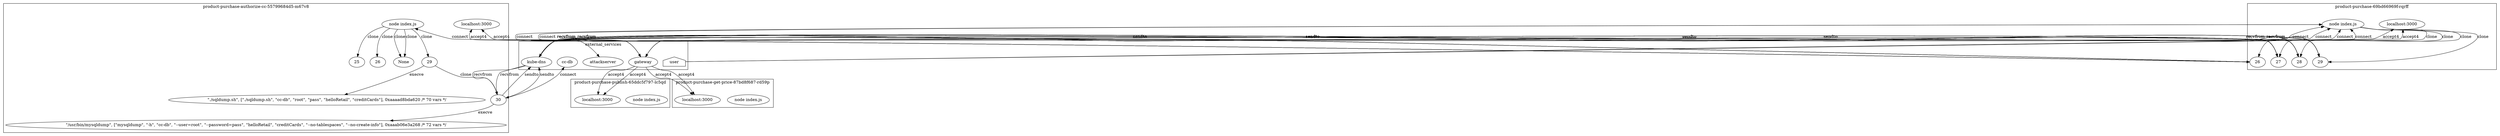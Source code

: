 digraph G {
	subgraph "cluster_ product-purchase-publish-65ddc5f797-lc5qd " {
		label=" product-purchase-publish-65ddc5f797-lc5qd "
		12642 [label="node index.js"]
		"product-purchase-publish_localhost_3000" [label="localhost:3000"]
		"product-purchase-publish_localhost_3000" [label="localhost:3000"]
	}
	subgraph "cluster_ product-purchase-authorize-cc-55799684d5-m67v8 " {
		label=" product-purchase-authorize-cc-55799684d5-m67v8 "
		13585 [label="node index.js"]
		"product-purchase-authorize-cc_localhost_3000" [label="localhost:3000"]
		"product-purchase-authorize-cc_localhost_3000" [label="localhost:3000"]
		13585 -> 16947 [label=clone]
		13585 -> 16958 [label=clone]
		13585 -> None [label=clone]
		13585 -> None [label=clone]
		13585 -> 17416 [label=clone]
		16947 [label=25]
		16958 [label=26]
		17416 [label=29]
		" product-purchase-authorize-cc-55799684d5-m67v8 _./sqldump.sh cc-db root pass helloRetail creditCards" [label="\"./sqldump.sh\", [\"./sqldump.sh\", \"cc-db\", \"root\", \"pass\", \"helloRetail\", \"creditCards\"], 0xaaaad8bda620 /* 70 vars */"]
		17416 -> " product-purchase-authorize-cc-55799684d5-m67v8 _./sqldump.sh cc-db root pass helloRetail creditCards" [label=execve]
		17416 -> 17457 [label=clone]
		17457 [label=30]
		" product-purchase-authorize-cc-55799684d5-m67v8 _mysqldump -h cc-db --user=root --password=pass helloRetail creditCards --no-tablespaces --no-create-info" [label="\"/usr/bin/mysqldump\", [\"mysqldump\", \"-h\", \"cc-db\", \"--user=root\", \"--password=pass\", \"helloRetail\", \"creditCards\", \"--no-tablespaces\", \"--no-create-info\"], 0xaaab06e3a268 /* 72 vars */"]
		17457 -> " product-purchase-authorize-cc-55799684d5-m67v8 _mysqldump -h cc-db --user=root --password=pass helloRetail creditCards --no-tablespaces --no-create-info" [label=execve]
	}
	subgraph "cluster_ product-purchase-69bd66969f-rqrff " {
		label=" product-purchase-69bd66969f-rqrff "
		14660 [label="node index.js"]
		"product-purchase_localhost_3000" [label="localhost:3000"]
		"product-purchase_localhost_3000" [label="localhost:3000"]
		14660 -> 16888 [label=clone]
		14660 -> 16886 [label=clone]
		14660 -> 16895 [label=clone]
		14660 -> 16902 [label=clone]
		16888 [label=26]
		16886 [label=27]
		16895 [label=28]
		16902 [label=29]
	}
	subgraph "cluster_ product-purchase-get-price-87bd8f687-rd59p " {
		label=" product-purchase-get-price-87bd8f687-rd59p "
		15938 [label="node index.js"]
		"product-purchase-get-price_localhost_3000" [label="localhost:3000"]
		"product-purchase-get-price_localhost_3000" [label="localhost:3000"]
	}
	subgraph cluster_services {
		label=external_services
		user [shape=house]
		"10.107.89.58_8080" -> "product-purchase-publish_localhost_3000" [label=accept4]
		"10.107.89.58_8080" -> "product-purchase-publish_localhost_3000" [label=accept4]
		"10.107.89.58_8080" -> "product-purchase-authorize-cc_localhost_3000" [label=accept4]
		"10.107.89.58_8080" -> "product-purchase-authorize-cc_localhost_3000" [label=accept4]
		"10.109.0.242_8889" [label=attackserver]
		13585 -> "10.109.0.242_8889" [label=connect dir=both]
		"10.96.0.10_53" [label="kube-dns"]
		17457 -> "10.96.0.10_53" [label=sendto]
		"10.96.0.10_53" [label="kube-dns"]
		17457 -> "10.96.0.10_53" [label=sendto]
		"10.96.0.10_53" [label="kube-dns"]
		"10.96.0.10_53" -> 17457 [label=recvfrom]
		"10.96.0.10_53" [label="kube-dns"]
		"10.96.0.10_53" -> 17457 [label=recvfrom]
		"10.101.38.225_3306" [label="cc-db"]
		17457 -> "10.101.38.225_3306" [label=connect dir=both]
		user -> "product-purchase_localhost_3000" [label=accept4]
		user -> "product-purchase_localhost_3000" [label=accept4]
		"10.107.89.58_8080" [label=gateway]
		14660 -> "10.107.89.58_8080" [label=connect dir=both]
		"10.107.89.58_8080" [label=gateway]
		14660 -> "10.107.89.58_8080" [label=connect dir=both]
		"10.107.89.58_8080" [label=gateway]
		14660 -> "10.107.89.58_8080" [label=connect dir=both]
		"10.107.89.58_8080" [label=gateway]
		14660 -> "10.107.89.58_8080" [label=connect dir=both]
		"10.107.89.58_8080" [label=gateway]
		14660 -> "10.107.89.58_8080" [label=connect dir=both]
		"10.107.89.58_8080" [label=gateway]
		14660 -> "10.107.89.58_8080" [label=connect dir=both]
		"10.96.0.10_53" [label="kube-dns"]
		16888 -> "10.96.0.10_53" [label=sendto]
		"10.96.0.10_53" [label="kube-dns"]
		16888 -> "10.96.0.10_53" [label=sendto]
		"10.96.0.10_53" [label="kube-dns"]
		"10.96.0.10_53" -> 16888 [label=recvfrom]
		"10.96.0.10_53" [label="kube-dns"]
		"10.96.0.10_53" -> 16888 [label=recvfrom]
		"10.96.0.10_53" [label="kube-dns"]
		16888 -> "10.96.0.10_53" [label=sendto]
		"10.96.0.10_53" [label="kube-dns"]
		16888 -> "10.96.0.10_53" [label=sendto]
		"10.96.0.10_53" [label="kube-dns"]
		"10.96.0.10_53" -> 16888 [label=recvfrom]
		"10.96.0.10_53" [label="kube-dns"]
		"10.96.0.10_53" -> 16888 [label=recvfrom]
		"10.96.0.10_53" [label="kube-dns"]
		16888 -> "10.96.0.10_53" [label=sendto]
		"10.96.0.10_53" [label="kube-dns"]
		16888 -> "10.96.0.10_53" [label=sendto]
		"10.96.0.10_53" [label="kube-dns"]
		"10.96.0.10_53" -> 16888 [label=recvfrom]
		"10.96.0.10_53" [label="kube-dns"]
		"10.96.0.10_53" -> 16888 [label=recvfrom]
		"10.96.0.10_53" [label="kube-dns"]
		16888 -> "10.96.0.10_53" [label=sendto]
		"10.96.0.10_53" [label="kube-dns"]
		16888 -> "10.96.0.10_53" [label=sendto]
		"10.96.0.10_53" [label="kube-dns"]
		"10.96.0.10_53" -> 16888 [label=recvfrom]
		"10.96.0.10_53" [label="kube-dns"]
		"10.96.0.10_53" -> 16888 [label=recvfrom]
		"10.96.0.10_53" [label="kube-dns"]
		16888 -> "10.96.0.10_53" [label=sendto]
		"10.96.0.10_53" [label="kube-dns"]
		16888 -> "10.96.0.10_53" [label=sendto]
		"10.96.0.10_53" [label="kube-dns"]
		"10.96.0.10_53" -> 16888 [label=recvfrom]
		"10.96.0.10_53" [label="kube-dns"]
		"10.96.0.10_53" -> 16888 [label=recvfrom]
		"10.96.0.10_53" [label="kube-dns"]
		16888 -> "10.96.0.10_53" [label=sendto]
		"10.96.0.10_53" [label="kube-dns"]
		16888 -> "10.96.0.10_53" [label=sendto]
		"10.96.0.10_53" [label="kube-dns"]
		"10.96.0.10_53" -> 16888 [label=recvfrom]
		"10.96.0.10_53" [label="kube-dns"]
		"10.96.0.10_53" -> 16888 [label=recvfrom]
		"10.96.0.10_53" [label="kube-dns"]
		16888 -> "10.96.0.10_53" [label=sendto]
		"10.96.0.10_53" [label="kube-dns"]
		16888 -> "10.96.0.10_53" [label=sendto]
		"10.96.0.10_53" [label="kube-dns"]
		"10.96.0.10_53" -> 16888 [label=recvfrom]
		"10.96.0.10_53" [label="kube-dns"]
		"10.96.0.10_53" -> 16888 [label=recvfrom]
		"10.96.0.10_53" [label="kube-dns"]
		16888 -> "10.96.0.10_53" [label=sendto]
		"10.96.0.10_53" [label="kube-dns"]
		16888 -> "10.96.0.10_53" [label=sendto]
		"10.96.0.10_53" [label="kube-dns"]
		"10.96.0.10_53" -> 16888 [label=recvfrom]
		"10.96.0.10_53" [label="kube-dns"]
		"10.96.0.10_53" -> 16888 [label=recvfrom]
		"10.96.0.10_53" [label="kube-dns"]
		16886 -> "10.96.0.10_53" [label=sendto]
		"10.96.0.10_53" [label="kube-dns"]
		16886 -> "10.96.0.10_53" [label=sendto]
		"10.96.0.10_53" [label="kube-dns"]
		"10.96.0.10_53" -> 16886 [label=recvfrom]
		"10.96.0.10_53" [label="kube-dns"]
		"10.96.0.10_53" -> 16886 [label=recvfrom]
		"10.96.0.10_53" [label="kube-dns"]
		16886 -> "10.96.0.10_53" [label=sendto]
		"10.96.0.10_53" [label="kube-dns"]
		16886 -> "10.96.0.10_53" [label=sendto]
		"10.96.0.10_53" [label="kube-dns"]
		"10.96.0.10_53" -> 16886 [label=recvfrom]
		"10.96.0.10_53" [label="kube-dns"]
		"10.96.0.10_53" -> 16886 [label=recvfrom]
		"10.96.0.10_53" [label="kube-dns"]
		16886 -> "10.96.0.10_53" [label=sendto]
		"10.96.0.10_53" [label="kube-dns"]
		16886 -> "10.96.0.10_53" [label=sendto]
		"10.96.0.10_53" [label="kube-dns"]
		"10.96.0.10_53" -> 16886 [label=recvfrom]
		"10.96.0.10_53" [label="kube-dns"]
		"10.96.0.10_53" -> 16886 [label=recvfrom]
		"10.96.0.10_53" [label="kube-dns"]
		16886 -> "10.96.0.10_53" [label=sendto]
		"10.96.0.10_53" [label="kube-dns"]
		16886 -> "10.96.0.10_53" [label=sendto]
		"10.96.0.10_53" [label="kube-dns"]
		"10.96.0.10_53" -> 16886 [label=recvfrom]
		"10.96.0.10_53" [label="kube-dns"]
		"10.96.0.10_53" -> 16886 [label=recvfrom]
		"10.96.0.10_53" [label="kube-dns"]
		16886 -> "10.96.0.10_53" [label=sendto]
		"10.96.0.10_53" [label="kube-dns"]
		16886 -> "10.96.0.10_53" [label=sendto]
		"10.96.0.10_53" [label="kube-dns"]
		"10.96.0.10_53" -> 16886 [label=recvfrom]
		"10.96.0.10_53" [label="kube-dns"]
		"10.96.0.10_53" -> 16886 [label=recvfrom]
		"10.96.0.10_53" [label="kube-dns"]
		16886 -> "10.96.0.10_53" [label=sendto]
		"10.96.0.10_53" [label="kube-dns"]
		16886 -> "10.96.0.10_53" [label=sendto]
		"10.96.0.10_53" [label="kube-dns"]
		"10.96.0.10_53" -> 16886 [label=recvfrom]
		"10.96.0.10_53" [label="kube-dns"]
		"10.96.0.10_53" -> 16886 [label=recvfrom]
		"10.96.0.10_53" [label="kube-dns"]
		16886 -> "10.96.0.10_53" [label=sendto]
		"10.96.0.10_53" [label="kube-dns"]
		16886 -> "10.96.0.10_53" [label=sendto]
		"10.96.0.10_53" [label="kube-dns"]
		"10.96.0.10_53" -> 16886 [label=recvfrom]
		"10.96.0.10_53" [label="kube-dns"]
		"10.96.0.10_53" -> 16886 [label=recvfrom]
		"10.96.0.10_53" [label="kube-dns"]
		16886 -> "10.96.0.10_53" [label=sendto]
		"10.96.0.10_53" [label="kube-dns"]
		16886 -> "10.96.0.10_53" [label=sendto]
		"10.96.0.10_53" [label="kube-dns"]
		"10.96.0.10_53" -> 16886 [label=recvfrom]
		"10.96.0.10_53" [label="kube-dns"]
		"10.96.0.10_53" -> 16886 [label=recvfrom]
		"10.96.0.10_53" [label="kube-dns"]
		16895 -> "10.96.0.10_53" [label=sendto]
		"10.96.0.10_53" [label="kube-dns"]
		16895 -> "10.96.0.10_53" [label=sendto]
		"10.96.0.10_53" [label="kube-dns"]
		"10.96.0.10_53" -> 16895 [label=recvfrom]
		"10.96.0.10_53" [label="kube-dns"]
		"10.96.0.10_53" -> 16895 [label=recvfrom]
		"10.96.0.10_53" [label="kube-dns"]
		16895 -> "10.96.0.10_53" [label=sendto]
		"10.96.0.10_53" [label="kube-dns"]
		16895 -> "10.96.0.10_53" [label=sendto]
		"10.96.0.10_53" [label="kube-dns"]
		"10.96.0.10_53" -> 16895 [label=recvfrom]
		"10.96.0.10_53" [label="kube-dns"]
		"10.96.0.10_53" -> 16895 [label=recvfrom]
		"10.96.0.10_53" [label="kube-dns"]
		16895 -> "10.96.0.10_53" [label=sendto]
		"10.96.0.10_53" [label="kube-dns"]
		16895 -> "10.96.0.10_53" [label=sendto]
		"10.96.0.10_53" [label="kube-dns"]
		"10.96.0.10_53" -> 16895 [label=recvfrom]
		"10.96.0.10_53" [label="kube-dns"]
		"10.96.0.10_53" -> 16895 [label=recvfrom]
		"10.96.0.10_53" [label="kube-dns"]
		16895 -> "10.96.0.10_53" [label=sendto]
		"10.96.0.10_53" [label="kube-dns"]
		16895 -> "10.96.0.10_53" [label=sendto]
		"10.96.0.10_53" [label="kube-dns"]
		"10.96.0.10_53" -> 16895 [label=recvfrom]
		"10.96.0.10_53" [label="kube-dns"]
		"10.96.0.10_53" -> 16895 [label=recvfrom]
		"10.96.0.10_53" [label="kube-dns"]
		16902 -> "10.96.0.10_53" [label=sendto]
		"10.96.0.10_53" [label="kube-dns"]
		16902 -> "10.96.0.10_53" [label=sendto]
		"10.96.0.10_53" [label="kube-dns"]
		"10.96.0.10_53" -> 16902 [label=recvfrom]
		"10.96.0.10_53" [label="kube-dns"]
		"10.96.0.10_53" -> 16902 [label=recvfrom]
		"10.96.0.10_53" [label="kube-dns"]
		16902 -> "10.96.0.10_53" [label=sendto]
		"10.96.0.10_53" [label="kube-dns"]
		16902 -> "10.96.0.10_53" [label=sendto]
		"10.96.0.10_53" [label="kube-dns"]
		"10.96.0.10_53" -> 16902 [label=recvfrom]
		"10.96.0.10_53" [label="kube-dns"]
		"10.96.0.10_53" -> 16902 [label=recvfrom]
		"10.96.0.10_53" [label="kube-dns"]
		16902 -> "10.96.0.10_53" [label=sendto]
		"10.96.0.10_53" [label="kube-dns"]
		16902 -> "10.96.0.10_53" [label=sendto]
		"10.96.0.10_53" [label="kube-dns"]
		"10.96.0.10_53" -> 16902 [label=recvfrom]
		"10.96.0.10_53" [label="kube-dns"]
		"10.96.0.10_53" -> 16902 [label=recvfrom]
		"10.96.0.10_53" [label="kube-dns"]
		16902 -> "10.96.0.10_53" [label=sendto]
		"10.96.0.10_53" [label="kube-dns"]
		16902 -> "10.96.0.10_53" [label=sendto]
		"10.96.0.10_53" [label="kube-dns"]
		"10.96.0.10_53" -> 16902 [label=recvfrom]
		"10.96.0.10_53" [label="kube-dns"]
		"10.96.0.10_53" -> 16902 [label=recvfrom]
		"10.107.89.58_8080" -> "product-purchase-get-price_localhost_3000" [label=accept4]
		"10.107.89.58_8080" -> "product-purchase-get-price_localhost_3000" [label=accept4]
	}
}
